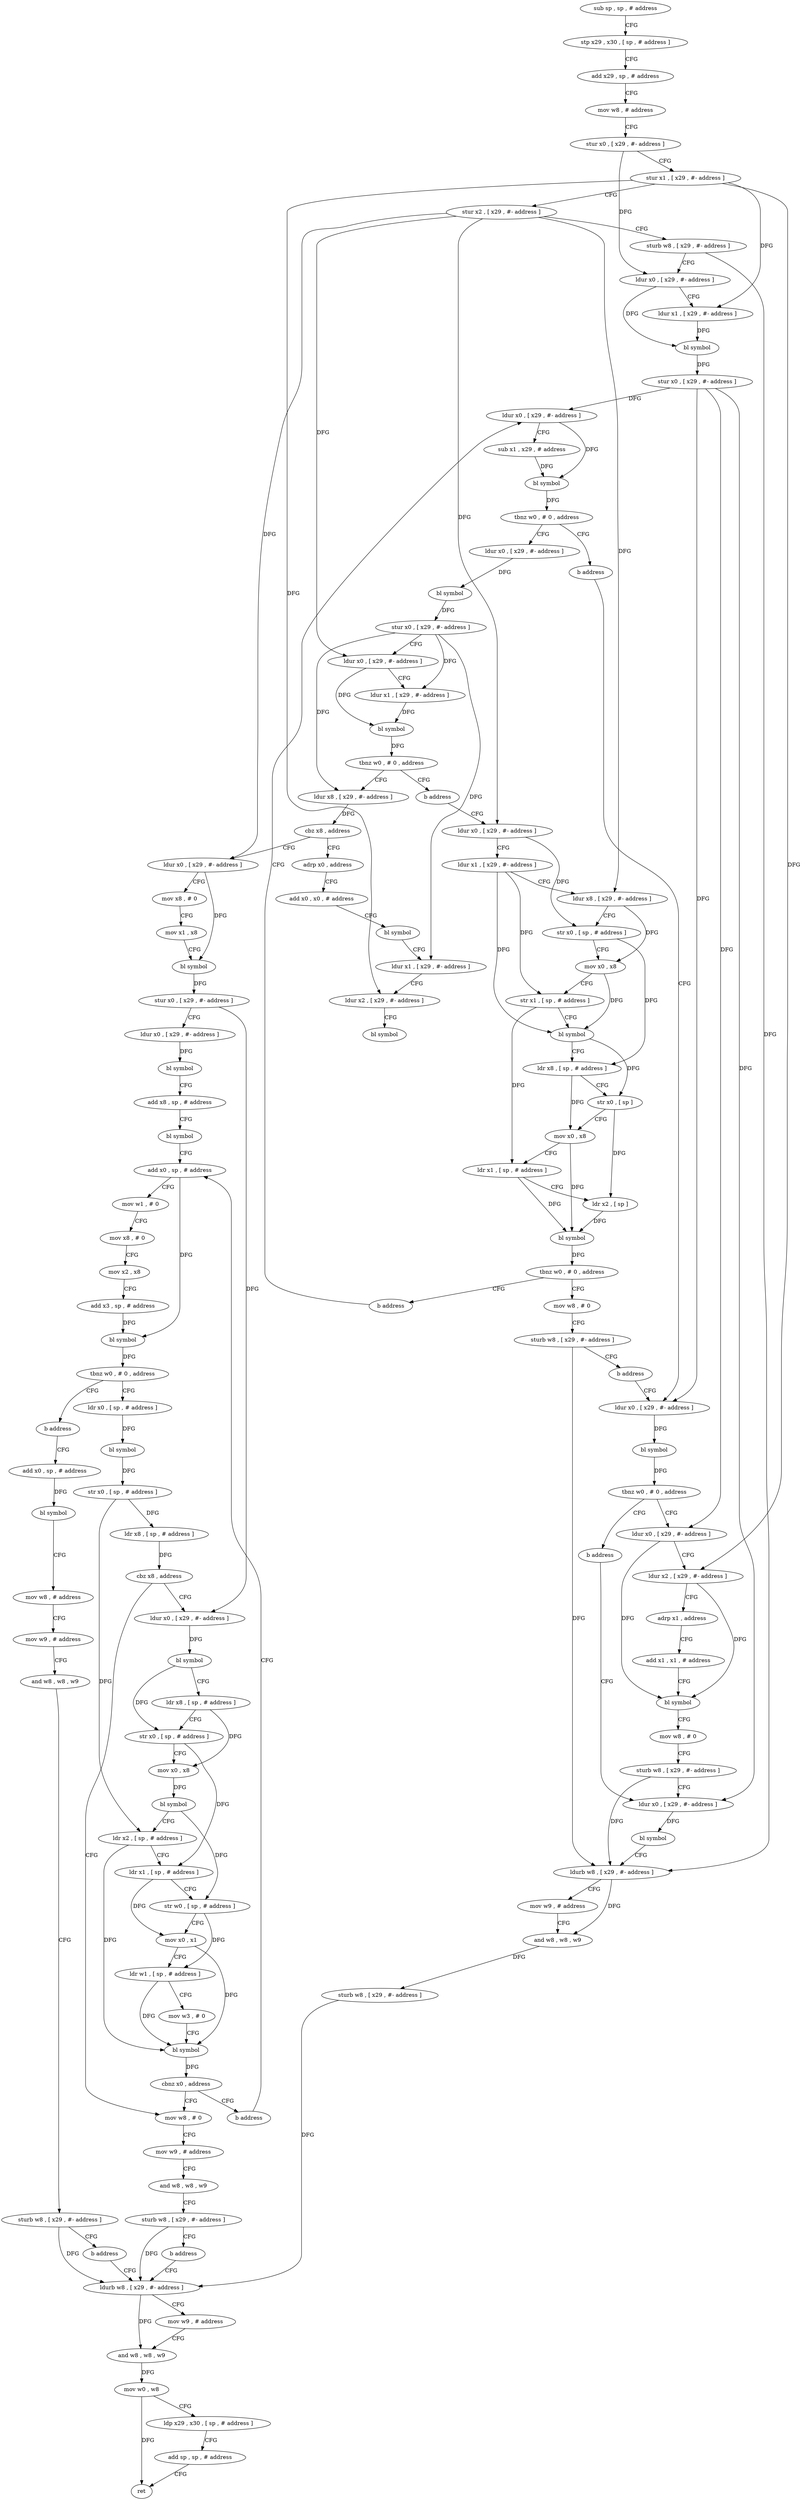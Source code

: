 digraph "func" {
"4214264" [label = "sub sp , sp , # address" ]
"4214268" [label = "stp x29 , x30 , [ sp , # address ]" ]
"4214272" [label = "add x29 , sp , # address" ]
"4214276" [label = "mov w8 , # address" ]
"4214280" [label = "stur x0 , [ x29 , #- address ]" ]
"4214284" [label = "stur x1 , [ x29 , #- address ]" ]
"4214288" [label = "stur x2 , [ x29 , #- address ]" ]
"4214292" [label = "sturb w8 , [ x29 , #- address ]" ]
"4214296" [label = "ldur x0 , [ x29 , #- address ]" ]
"4214300" [label = "ldur x1 , [ x29 , #- address ]" ]
"4214304" [label = "bl symbol" ]
"4214308" [label = "stur x0 , [ x29 , #- address ]" ]
"4214312" [label = "ldur x0 , [ x29 , #- address ]" ]
"4214332" [label = "ldur x0 , [ x29 , #- address ]" ]
"4214336" [label = "bl symbol" ]
"4214340" [label = "stur x0 , [ x29 , #- address ]" ]
"4214344" [label = "ldur x0 , [ x29 , #- address ]" ]
"4214348" [label = "ldur x1 , [ x29 , #- address ]" ]
"4214352" [label = "bl symbol" ]
"4214356" [label = "tbnz w0 , # 0 , address" ]
"4214364" [label = "ldur x8 , [ x29 , #- address ]" ]
"4214360" [label = "b address" ]
"4214328" [label = "b address" ]
"4214668" [label = "ldur x0 , [ x29 , #- address ]" ]
"4214368" [label = "cbz x8 , address" ]
"4214400" [label = "ldur x0 , [ x29 , #- address ]" ]
"4214372" [label = "adrp x0 , address" ]
"4214596" [label = "ldur x0 , [ x29 , #- address ]" ]
"4214672" [label = "bl symbol" ]
"4214676" [label = "tbnz w0 , # 0 , address" ]
"4214684" [label = "ldur x0 , [ x29 , #- address ]" ]
"4214680" [label = "b address" ]
"4214404" [label = "mov x8 , # 0" ]
"4214408" [label = "mov x1 , x8" ]
"4214412" [label = "bl symbol" ]
"4214416" [label = "stur x0 , [ x29 , #- address ]" ]
"4214420" [label = "ldur x0 , [ x29 , #- address ]" ]
"4214424" [label = "bl symbol" ]
"4214428" [label = "add x8 , sp , # address" ]
"4214432" [label = "bl symbol" ]
"4214436" [label = "add x0 , sp , # address" ]
"4214376" [label = "add x0 , x0 , # address" ]
"4214380" [label = "bl symbol" ]
"4214384" [label = "ldur x1 , [ x29 , #- address ]" ]
"4214388" [label = "ldur x2 , [ x29 , #- address ]" ]
"4214392" [label = "bl symbol" ]
"4214600" [label = "ldur x1 , [ x29 , #- address ]" ]
"4214604" [label = "ldur x8 , [ x29 , #- address ]" ]
"4214608" [label = "str x0 , [ sp , # address ]" ]
"4214612" [label = "mov x0 , x8" ]
"4214616" [label = "str x1 , [ sp , # address ]" ]
"4214620" [label = "bl symbol" ]
"4214624" [label = "ldr x8 , [ sp , # address ]" ]
"4214628" [label = "str x0 , [ sp ]" ]
"4214632" [label = "mov x0 , x8" ]
"4214636" [label = "ldr x1 , [ sp , # address ]" ]
"4214640" [label = "ldr x2 , [ sp ]" ]
"4214644" [label = "bl symbol" ]
"4214648" [label = "tbnz w0 , # 0 , address" ]
"4214664" [label = "b address" ]
"4214652" [label = "mov w8 , # 0" ]
"4214688" [label = "ldur x2 , [ x29 , #- address ]" ]
"4214692" [label = "adrp x1 , address" ]
"4214696" [label = "add x1 , x1 , # address" ]
"4214700" [label = "bl symbol" ]
"4214704" [label = "mov w8 , # 0" ]
"4214708" [label = "sturb w8 , [ x29 , #- address ]" ]
"4214712" [label = "ldur x0 , [ x29 , #- address ]" ]
"4214468" [label = "ldr x0 , [ sp , # address ]" ]
"4214472" [label = "bl symbol" ]
"4214476" [label = "str x0 , [ sp , # address ]" ]
"4214480" [label = "ldr x8 , [ sp , # address ]" ]
"4214484" [label = "cbz x8 , address" ]
"4214544" [label = "mov w8 , # 0" ]
"4214488" [label = "ldur x0 , [ x29 , #- address ]" ]
"4214464" [label = "b address" ]
"4214568" [label = "add x0 , sp , # address" ]
"4214656" [label = "sturb w8 , [ x29 , #- address ]" ]
"4214660" [label = "b address" ]
"4214716" [label = "bl symbol" ]
"4214720" [label = "ldurb w8 , [ x29 , #- address ]" ]
"4214724" [label = "mov w9 , # address" ]
"4214728" [label = "and w8 , w8 , w9" ]
"4214732" [label = "sturb w8 , [ x29 , #- address ]" ]
"4214736" [label = "ldurb w8 , [ x29 , #- address ]" ]
"4214548" [label = "mov w9 , # address" ]
"4214552" [label = "and w8 , w8 , w9" ]
"4214556" [label = "sturb w8 , [ x29 , #- address ]" ]
"4214560" [label = "b address" ]
"4214492" [label = "bl symbol" ]
"4214496" [label = "ldr x8 , [ sp , # address ]" ]
"4214500" [label = "str x0 , [ sp , # address ]" ]
"4214504" [label = "mov x0 , x8" ]
"4214508" [label = "bl symbol" ]
"4214512" [label = "ldr x2 , [ sp , # address ]" ]
"4214516" [label = "ldr x1 , [ sp , # address ]" ]
"4214520" [label = "str w0 , [ sp , # address ]" ]
"4214524" [label = "mov x0 , x1" ]
"4214528" [label = "ldr w1 , [ sp , # address ]" ]
"4214532" [label = "mov w3 , # 0" ]
"4214536" [label = "bl symbol" ]
"4214540" [label = "cbnz x0 , address" ]
"4214564" [label = "b address" ]
"4214572" [label = "bl symbol" ]
"4214576" [label = "mov w8 , # address" ]
"4214580" [label = "mov w9 , # address" ]
"4214584" [label = "and w8 , w8 , w9" ]
"4214588" [label = "sturb w8 , [ x29 , #- address ]" ]
"4214592" [label = "b address" ]
"4214316" [label = "sub x1 , x29 , # address" ]
"4214320" [label = "bl symbol" ]
"4214324" [label = "tbnz w0 , # 0 , address" ]
"4214740" [label = "mov w9 , # address" ]
"4214744" [label = "and w8 , w8 , w9" ]
"4214748" [label = "mov w0 , w8" ]
"4214752" [label = "ldp x29 , x30 , [ sp , # address ]" ]
"4214756" [label = "add sp , sp , # address" ]
"4214760" [label = "ret" ]
"4214440" [label = "mov w1 , # 0" ]
"4214444" [label = "mov x8 , # 0" ]
"4214448" [label = "mov x2 , x8" ]
"4214452" [label = "add x3 , sp , # address" ]
"4214456" [label = "bl symbol" ]
"4214460" [label = "tbnz w0 , # 0 , address" ]
"4214264" -> "4214268" [ label = "CFG" ]
"4214268" -> "4214272" [ label = "CFG" ]
"4214272" -> "4214276" [ label = "CFG" ]
"4214276" -> "4214280" [ label = "CFG" ]
"4214280" -> "4214284" [ label = "CFG" ]
"4214280" -> "4214296" [ label = "DFG" ]
"4214284" -> "4214288" [ label = "CFG" ]
"4214284" -> "4214300" [ label = "DFG" ]
"4214284" -> "4214388" [ label = "DFG" ]
"4214284" -> "4214688" [ label = "DFG" ]
"4214288" -> "4214292" [ label = "CFG" ]
"4214288" -> "4214344" [ label = "DFG" ]
"4214288" -> "4214400" [ label = "DFG" ]
"4214288" -> "4214596" [ label = "DFG" ]
"4214288" -> "4214604" [ label = "DFG" ]
"4214292" -> "4214296" [ label = "CFG" ]
"4214292" -> "4214720" [ label = "DFG" ]
"4214296" -> "4214300" [ label = "CFG" ]
"4214296" -> "4214304" [ label = "DFG" ]
"4214300" -> "4214304" [ label = "DFG" ]
"4214304" -> "4214308" [ label = "DFG" ]
"4214308" -> "4214312" [ label = "DFG" ]
"4214308" -> "4214668" [ label = "DFG" ]
"4214308" -> "4214684" [ label = "DFG" ]
"4214308" -> "4214712" [ label = "DFG" ]
"4214312" -> "4214316" [ label = "CFG" ]
"4214312" -> "4214320" [ label = "DFG" ]
"4214332" -> "4214336" [ label = "DFG" ]
"4214336" -> "4214340" [ label = "DFG" ]
"4214340" -> "4214344" [ label = "CFG" ]
"4214340" -> "4214348" [ label = "DFG" ]
"4214340" -> "4214364" [ label = "DFG" ]
"4214340" -> "4214384" [ label = "DFG" ]
"4214344" -> "4214348" [ label = "CFG" ]
"4214344" -> "4214352" [ label = "DFG" ]
"4214348" -> "4214352" [ label = "DFG" ]
"4214352" -> "4214356" [ label = "DFG" ]
"4214356" -> "4214364" [ label = "CFG" ]
"4214356" -> "4214360" [ label = "CFG" ]
"4214364" -> "4214368" [ label = "DFG" ]
"4214360" -> "4214596" [ label = "CFG" ]
"4214328" -> "4214668" [ label = "CFG" ]
"4214668" -> "4214672" [ label = "DFG" ]
"4214368" -> "4214400" [ label = "CFG" ]
"4214368" -> "4214372" [ label = "CFG" ]
"4214400" -> "4214404" [ label = "CFG" ]
"4214400" -> "4214412" [ label = "DFG" ]
"4214372" -> "4214376" [ label = "CFG" ]
"4214596" -> "4214600" [ label = "CFG" ]
"4214596" -> "4214608" [ label = "DFG" ]
"4214672" -> "4214676" [ label = "DFG" ]
"4214676" -> "4214684" [ label = "CFG" ]
"4214676" -> "4214680" [ label = "CFG" ]
"4214684" -> "4214688" [ label = "CFG" ]
"4214684" -> "4214700" [ label = "DFG" ]
"4214680" -> "4214712" [ label = "CFG" ]
"4214404" -> "4214408" [ label = "CFG" ]
"4214408" -> "4214412" [ label = "CFG" ]
"4214412" -> "4214416" [ label = "DFG" ]
"4214416" -> "4214420" [ label = "CFG" ]
"4214416" -> "4214488" [ label = "DFG" ]
"4214420" -> "4214424" [ label = "DFG" ]
"4214424" -> "4214428" [ label = "CFG" ]
"4214428" -> "4214432" [ label = "CFG" ]
"4214432" -> "4214436" [ label = "CFG" ]
"4214436" -> "4214440" [ label = "CFG" ]
"4214436" -> "4214456" [ label = "DFG" ]
"4214376" -> "4214380" [ label = "CFG" ]
"4214380" -> "4214384" [ label = "CFG" ]
"4214384" -> "4214388" [ label = "CFG" ]
"4214388" -> "4214392" [ label = "CFG" ]
"4214600" -> "4214604" [ label = "CFG" ]
"4214600" -> "4214616" [ label = "DFG" ]
"4214600" -> "4214620" [ label = "DFG" ]
"4214604" -> "4214608" [ label = "CFG" ]
"4214604" -> "4214612" [ label = "DFG" ]
"4214608" -> "4214612" [ label = "CFG" ]
"4214608" -> "4214624" [ label = "DFG" ]
"4214612" -> "4214616" [ label = "CFG" ]
"4214612" -> "4214620" [ label = "DFG" ]
"4214616" -> "4214620" [ label = "CFG" ]
"4214616" -> "4214636" [ label = "DFG" ]
"4214620" -> "4214624" [ label = "CFG" ]
"4214620" -> "4214628" [ label = "DFG" ]
"4214624" -> "4214628" [ label = "CFG" ]
"4214624" -> "4214632" [ label = "DFG" ]
"4214628" -> "4214632" [ label = "CFG" ]
"4214628" -> "4214640" [ label = "DFG" ]
"4214632" -> "4214636" [ label = "CFG" ]
"4214632" -> "4214644" [ label = "DFG" ]
"4214636" -> "4214640" [ label = "CFG" ]
"4214636" -> "4214644" [ label = "DFG" ]
"4214640" -> "4214644" [ label = "DFG" ]
"4214644" -> "4214648" [ label = "DFG" ]
"4214648" -> "4214664" [ label = "CFG" ]
"4214648" -> "4214652" [ label = "CFG" ]
"4214664" -> "4214312" [ label = "CFG" ]
"4214652" -> "4214656" [ label = "CFG" ]
"4214688" -> "4214692" [ label = "CFG" ]
"4214688" -> "4214700" [ label = "DFG" ]
"4214692" -> "4214696" [ label = "CFG" ]
"4214696" -> "4214700" [ label = "CFG" ]
"4214700" -> "4214704" [ label = "CFG" ]
"4214704" -> "4214708" [ label = "CFG" ]
"4214708" -> "4214712" [ label = "CFG" ]
"4214708" -> "4214720" [ label = "DFG" ]
"4214712" -> "4214716" [ label = "DFG" ]
"4214468" -> "4214472" [ label = "DFG" ]
"4214472" -> "4214476" [ label = "DFG" ]
"4214476" -> "4214480" [ label = "DFG" ]
"4214476" -> "4214512" [ label = "DFG" ]
"4214480" -> "4214484" [ label = "DFG" ]
"4214484" -> "4214544" [ label = "CFG" ]
"4214484" -> "4214488" [ label = "CFG" ]
"4214544" -> "4214548" [ label = "CFG" ]
"4214488" -> "4214492" [ label = "DFG" ]
"4214464" -> "4214568" [ label = "CFG" ]
"4214568" -> "4214572" [ label = "DFG" ]
"4214656" -> "4214660" [ label = "CFG" ]
"4214656" -> "4214720" [ label = "DFG" ]
"4214660" -> "4214668" [ label = "CFG" ]
"4214716" -> "4214720" [ label = "CFG" ]
"4214720" -> "4214724" [ label = "CFG" ]
"4214720" -> "4214728" [ label = "DFG" ]
"4214724" -> "4214728" [ label = "CFG" ]
"4214728" -> "4214732" [ label = "DFG" ]
"4214732" -> "4214736" [ label = "DFG" ]
"4214736" -> "4214740" [ label = "CFG" ]
"4214736" -> "4214744" [ label = "DFG" ]
"4214548" -> "4214552" [ label = "CFG" ]
"4214552" -> "4214556" [ label = "CFG" ]
"4214556" -> "4214560" [ label = "CFG" ]
"4214556" -> "4214736" [ label = "DFG" ]
"4214560" -> "4214736" [ label = "CFG" ]
"4214492" -> "4214496" [ label = "CFG" ]
"4214492" -> "4214500" [ label = "DFG" ]
"4214496" -> "4214500" [ label = "CFG" ]
"4214496" -> "4214504" [ label = "DFG" ]
"4214500" -> "4214504" [ label = "CFG" ]
"4214500" -> "4214516" [ label = "DFG" ]
"4214504" -> "4214508" [ label = "DFG" ]
"4214508" -> "4214512" [ label = "CFG" ]
"4214508" -> "4214520" [ label = "DFG" ]
"4214512" -> "4214516" [ label = "CFG" ]
"4214512" -> "4214536" [ label = "DFG" ]
"4214516" -> "4214520" [ label = "CFG" ]
"4214516" -> "4214524" [ label = "DFG" ]
"4214520" -> "4214524" [ label = "CFG" ]
"4214520" -> "4214528" [ label = "DFG" ]
"4214524" -> "4214528" [ label = "CFG" ]
"4214524" -> "4214536" [ label = "DFG" ]
"4214528" -> "4214532" [ label = "CFG" ]
"4214528" -> "4214536" [ label = "DFG" ]
"4214532" -> "4214536" [ label = "CFG" ]
"4214536" -> "4214540" [ label = "DFG" ]
"4214540" -> "4214564" [ label = "CFG" ]
"4214540" -> "4214544" [ label = "CFG" ]
"4214564" -> "4214436" [ label = "CFG" ]
"4214572" -> "4214576" [ label = "CFG" ]
"4214576" -> "4214580" [ label = "CFG" ]
"4214580" -> "4214584" [ label = "CFG" ]
"4214584" -> "4214588" [ label = "CFG" ]
"4214588" -> "4214592" [ label = "CFG" ]
"4214588" -> "4214736" [ label = "DFG" ]
"4214592" -> "4214736" [ label = "CFG" ]
"4214316" -> "4214320" [ label = "DFG" ]
"4214320" -> "4214324" [ label = "DFG" ]
"4214324" -> "4214332" [ label = "CFG" ]
"4214324" -> "4214328" [ label = "CFG" ]
"4214740" -> "4214744" [ label = "CFG" ]
"4214744" -> "4214748" [ label = "DFG" ]
"4214748" -> "4214752" [ label = "CFG" ]
"4214748" -> "4214760" [ label = "DFG" ]
"4214752" -> "4214756" [ label = "CFG" ]
"4214756" -> "4214760" [ label = "CFG" ]
"4214440" -> "4214444" [ label = "CFG" ]
"4214444" -> "4214448" [ label = "CFG" ]
"4214448" -> "4214452" [ label = "CFG" ]
"4214452" -> "4214456" [ label = "DFG" ]
"4214456" -> "4214460" [ label = "DFG" ]
"4214460" -> "4214468" [ label = "CFG" ]
"4214460" -> "4214464" [ label = "CFG" ]
}
